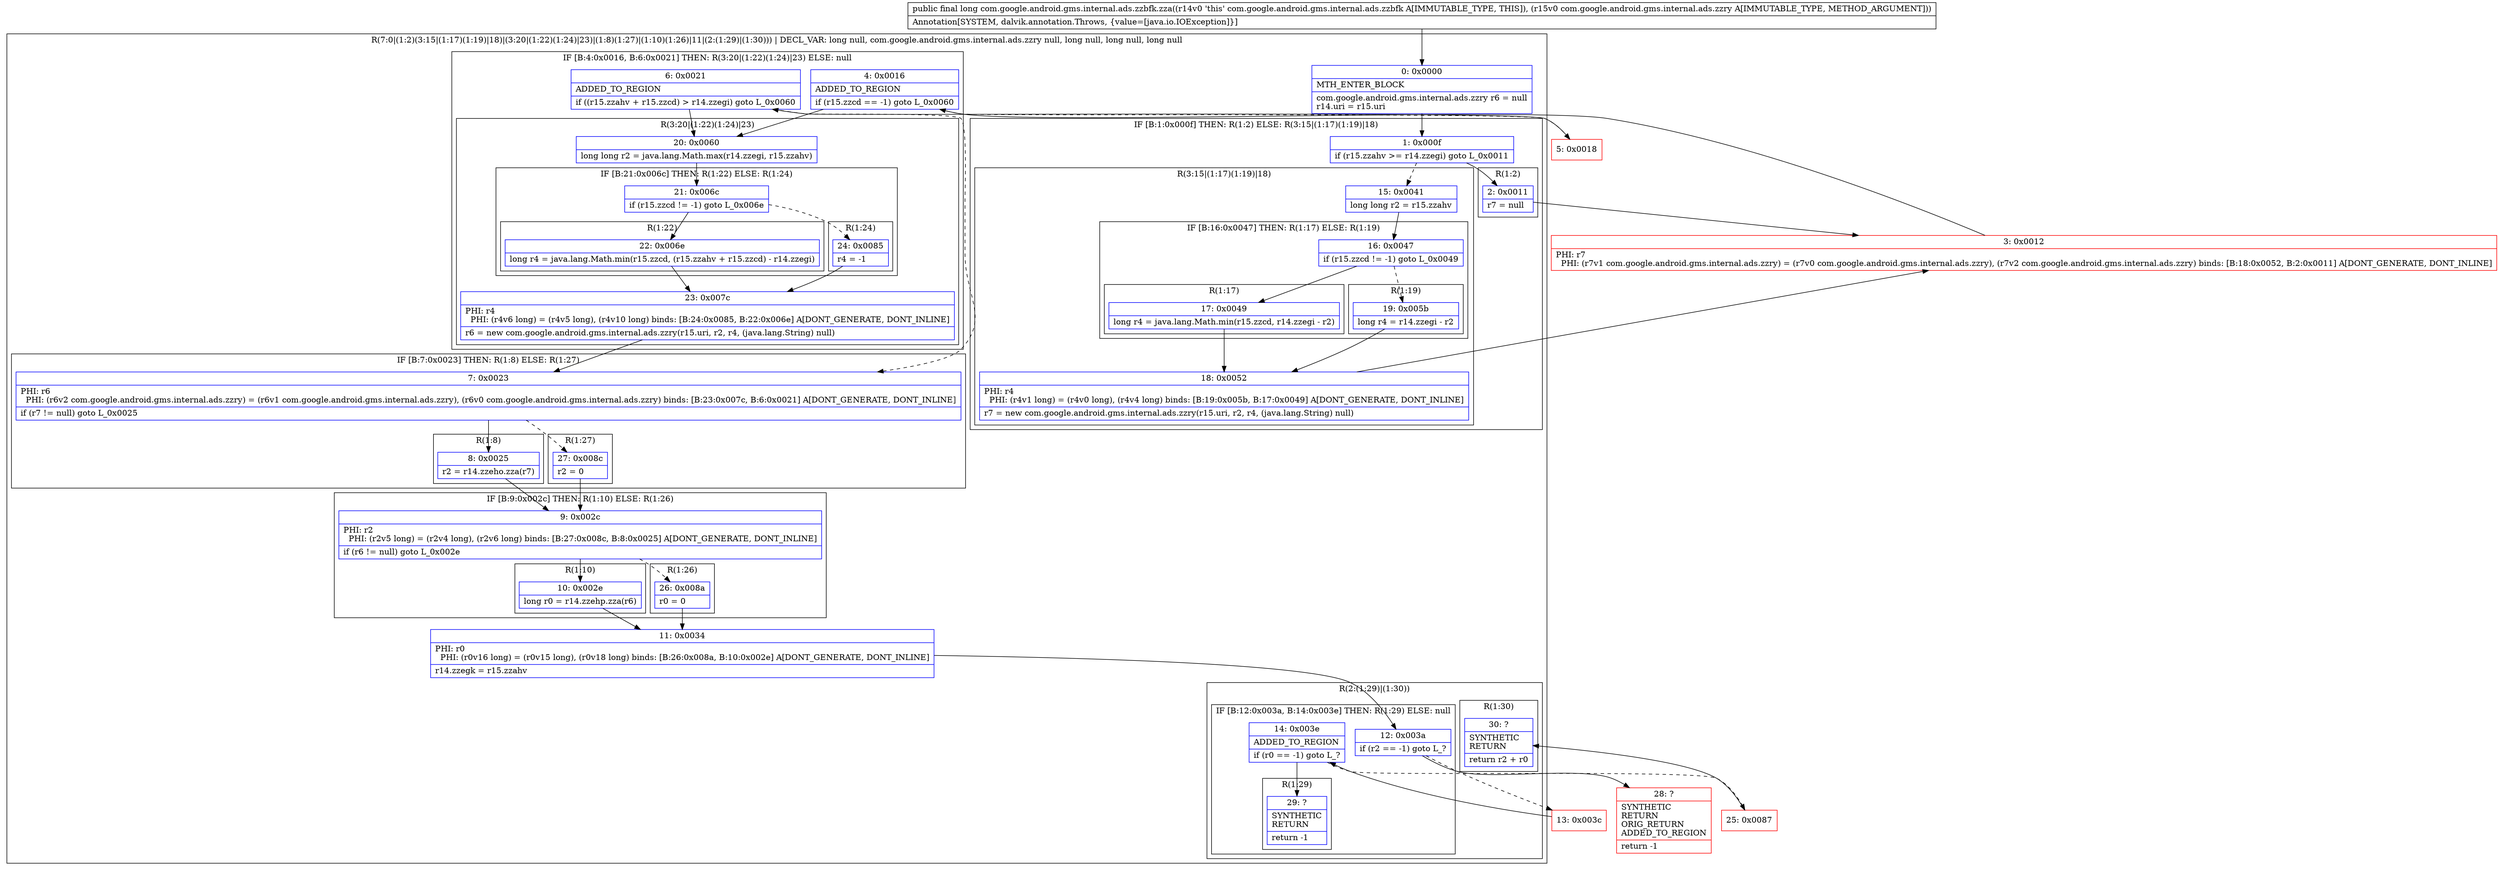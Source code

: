 digraph "CFG forcom.google.android.gms.internal.ads.zzbfk.zza(Lcom\/google\/android\/gms\/internal\/ads\/zzry;)J" {
subgraph cluster_Region_553036356 {
label = "R(7:0|(1:2)(3:15|(1:17)(1:19)|18)|(3:20|(1:22)(1:24)|23)|(1:8)(1:27)|(1:10)(1:26)|11|(2:(1:29)|(1:30))) | DECL_VAR: long null, com.google.android.gms.internal.ads.zzry null, long null, long null, long null\l";
node [shape=record,color=blue];
Node_0 [shape=record,label="{0\:\ 0x0000|MTH_ENTER_BLOCK\l|com.google.android.gms.internal.ads.zzry r6 = null\lr14.uri = r15.uri\l}"];
subgraph cluster_IfRegion_118957305 {
label = "IF [B:1:0x000f] THEN: R(1:2) ELSE: R(3:15|(1:17)(1:19)|18)";
node [shape=record,color=blue];
Node_1 [shape=record,label="{1\:\ 0x000f|if (r15.zzahv \>= r14.zzegi) goto L_0x0011\l}"];
subgraph cluster_Region_896183635 {
label = "R(1:2)";
node [shape=record,color=blue];
Node_2 [shape=record,label="{2\:\ 0x0011|r7 = null\l}"];
}
subgraph cluster_Region_2045233933 {
label = "R(3:15|(1:17)(1:19)|18)";
node [shape=record,color=blue];
Node_15 [shape=record,label="{15\:\ 0x0041|long long r2 = r15.zzahv\l}"];
subgraph cluster_IfRegion_1762935164 {
label = "IF [B:16:0x0047] THEN: R(1:17) ELSE: R(1:19)";
node [shape=record,color=blue];
Node_16 [shape=record,label="{16\:\ 0x0047|if (r15.zzcd != \-1) goto L_0x0049\l}"];
subgraph cluster_Region_1664249279 {
label = "R(1:17)";
node [shape=record,color=blue];
Node_17 [shape=record,label="{17\:\ 0x0049|long r4 = java.lang.Math.min(r15.zzcd, r14.zzegi \- r2)\l}"];
}
subgraph cluster_Region_1847952638 {
label = "R(1:19)";
node [shape=record,color=blue];
Node_19 [shape=record,label="{19\:\ 0x005b|long r4 = r14.zzegi \- r2\l}"];
}
}
Node_18 [shape=record,label="{18\:\ 0x0052|PHI: r4 \l  PHI: (r4v1 long) = (r4v0 long), (r4v4 long) binds: [B:19:0x005b, B:17:0x0049] A[DONT_GENERATE, DONT_INLINE]\l|r7 = new com.google.android.gms.internal.ads.zzry(r15.uri, r2, r4, (java.lang.String) null)\l}"];
}
}
subgraph cluster_IfRegion_342776801 {
label = "IF [B:4:0x0016, B:6:0x0021] THEN: R(3:20|(1:22)(1:24)|23) ELSE: null";
node [shape=record,color=blue];
Node_4 [shape=record,label="{4\:\ 0x0016|ADDED_TO_REGION\l|if (r15.zzcd == \-1) goto L_0x0060\l}"];
Node_6 [shape=record,label="{6\:\ 0x0021|ADDED_TO_REGION\l|if ((r15.zzahv + r15.zzcd) \> r14.zzegi) goto L_0x0060\l}"];
subgraph cluster_Region_2138875496 {
label = "R(3:20|(1:22)(1:24)|23)";
node [shape=record,color=blue];
Node_20 [shape=record,label="{20\:\ 0x0060|long long r2 = java.lang.Math.max(r14.zzegi, r15.zzahv)\l}"];
subgraph cluster_IfRegion_769506737 {
label = "IF [B:21:0x006c] THEN: R(1:22) ELSE: R(1:24)";
node [shape=record,color=blue];
Node_21 [shape=record,label="{21\:\ 0x006c|if (r15.zzcd != \-1) goto L_0x006e\l}"];
subgraph cluster_Region_45970216 {
label = "R(1:22)";
node [shape=record,color=blue];
Node_22 [shape=record,label="{22\:\ 0x006e|long r4 = java.lang.Math.min(r15.zzcd, (r15.zzahv + r15.zzcd) \- r14.zzegi)\l}"];
}
subgraph cluster_Region_1922217808 {
label = "R(1:24)";
node [shape=record,color=blue];
Node_24 [shape=record,label="{24\:\ 0x0085|r4 = \-1\l}"];
}
}
Node_23 [shape=record,label="{23\:\ 0x007c|PHI: r4 \l  PHI: (r4v6 long) = (r4v5 long), (r4v10 long) binds: [B:24:0x0085, B:22:0x006e] A[DONT_GENERATE, DONT_INLINE]\l|r6 = new com.google.android.gms.internal.ads.zzry(r15.uri, r2, r4, (java.lang.String) null)\l}"];
}
}
subgraph cluster_IfRegion_332624927 {
label = "IF [B:7:0x0023] THEN: R(1:8) ELSE: R(1:27)";
node [shape=record,color=blue];
Node_7 [shape=record,label="{7\:\ 0x0023|PHI: r6 \l  PHI: (r6v2 com.google.android.gms.internal.ads.zzry) = (r6v1 com.google.android.gms.internal.ads.zzry), (r6v0 com.google.android.gms.internal.ads.zzry) binds: [B:23:0x007c, B:6:0x0021] A[DONT_GENERATE, DONT_INLINE]\l|if (r7 != null) goto L_0x0025\l}"];
subgraph cluster_Region_547174540 {
label = "R(1:8)";
node [shape=record,color=blue];
Node_8 [shape=record,label="{8\:\ 0x0025|r2 = r14.zzeho.zza(r7)\l}"];
}
subgraph cluster_Region_1090323957 {
label = "R(1:27)";
node [shape=record,color=blue];
Node_27 [shape=record,label="{27\:\ 0x008c|r2 = 0\l}"];
}
}
subgraph cluster_IfRegion_216018760 {
label = "IF [B:9:0x002c] THEN: R(1:10) ELSE: R(1:26)";
node [shape=record,color=blue];
Node_9 [shape=record,label="{9\:\ 0x002c|PHI: r2 \l  PHI: (r2v5 long) = (r2v4 long), (r2v6 long) binds: [B:27:0x008c, B:8:0x0025] A[DONT_GENERATE, DONT_INLINE]\l|if (r6 != null) goto L_0x002e\l}"];
subgraph cluster_Region_1826027609 {
label = "R(1:10)";
node [shape=record,color=blue];
Node_10 [shape=record,label="{10\:\ 0x002e|long r0 = r14.zzehp.zza(r6)\l}"];
}
subgraph cluster_Region_1196565496 {
label = "R(1:26)";
node [shape=record,color=blue];
Node_26 [shape=record,label="{26\:\ 0x008a|r0 = 0\l}"];
}
}
Node_11 [shape=record,label="{11\:\ 0x0034|PHI: r0 \l  PHI: (r0v16 long) = (r0v15 long), (r0v18 long) binds: [B:26:0x008a, B:10:0x002e] A[DONT_GENERATE, DONT_INLINE]\l|r14.zzegk = r15.zzahv\l}"];
subgraph cluster_Region_1485297848 {
label = "R(2:(1:29)|(1:30))";
node [shape=record,color=blue];
subgraph cluster_IfRegion_1045438746 {
label = "IF [B:12:0x003a, B:14:0x003e] THEN: R(1:29) ELSE: null";
node [shape=record,color=blue];
Node_12 [shape=record,label="{12\:\ 0x003a|if (r2 == \-1) goto L_?\l}"];
Node_14 [shape=record,label="{14\:\ 0x003e|ADDED_TO_REGION\l|if (r0 == \-1) goto L_?\l}"];
subgraph cluster_Region_2116039508 {
label = "R(1:29)";
node [shape=record,color=blue];
Node_29 [shape=record,label="{29\:\ ?|SYNTHETIC\lRETURN\l|return \-1\l}"];
}
}
subgraph cluster_Region_1985729283 {
label = "R(1:30)";
node [shape=record,color=blue];
Node_30 [shape=record,label="{30\:\ ?|SYNTHETIC\lRETURN\l|return r2 + r0\l}"];
}
}
}
Node_3 [shape=record,color=red,label="{3\:\ 0x0012|PHI: r7 \l  PHI: (r7v1 com.google.android.gms.internal.ads.zzry) = (r7v0 com.google.android.gms.internal.ads.zzry), (r7v2 com.google.android.gms.internal.ads.zzry) binds: [B:18:0x0052, B:2:0x0011] A[DONT_GENERATE, DONT_INLINE]\l}"];
Node_5 [shape=record,color=red,label="{5\:\ 0x0018}"];
Node_13 [shape=record,color=red,label="{13\:\ 0x003c}"];
Node_25 [shape=record,color=red,label="{25\:\ 0x0087}"];
Node_28 [shape=record,color=red,label="{28\:\ ?|SYNTHETIC\lRETURN\lORIG_RETURN\lADDED_TO_REGION\l|return \-1\l}"];
MethodNode[shape=record,label="{public final long com.google.android.gms.internal.ads.zzbfk.zza((r14v0 'this' com.google.android.gms.internal.ads.zzbfk A[IMMUTABLE_TYPE, THIS]), (r15v0 com.google.android.gms.internal.ads.zzry A[IMMUTABLE_TYPE, METHOD_ARGUMENT]))  | Annotation[SYSTEM, dalvik.annotation.Throws, \{value=[java.io.IOException]\}]\l}"];
MethodNode -> Node_0;
Node_0 -> Node_1;
Node_1 -> Node_2;
Node_1 -> Node_15[style=dashed];
Node_2 -> Node_3;
Node_15 -> Node_16;
Node_16 -> Node_17;
Node_16 -> Node_19[style=dashed];
Node_17 -> Node_18;
Node_19 -> Node_18;
Node_18 -> Node_3;
Node_4 -> Node_5[style=dashed];
Node_4 -> Node_20;
Node_6 -> Node_7[style=dashed];
Node_6 -> Node_20;
Node_20 -> Node_21;
Node_21 -> Node_22;
Node_21 -> Node_24[style=dashed];
Node_22 -> Node_23;
Node_24 -> Node_23;
Node_23 -> Node_7;
Node_7 -> Node_8;
Node_7 -> Node_27[style=dashed];
Node_8 -> Node_9;
Node_27 -> Node_9;
Node_9 -> Node_10;
Node_9 -> Node_26[style=dashed];
Node_10 -> Node_11;
Node_26 -> Node_11;
Node_11 -> Node_12;
Node_12 -> Node_13[style=dashed];
Node_12 -> Node_28;
Node_14 -> Node_25[style=dashed];
Node_14 -> Node_29;
Node_3 -> Node_4;
Node_5 -> Node_6;
Node_13 -> Node_14;
Node_25 -> Node_30;
}

